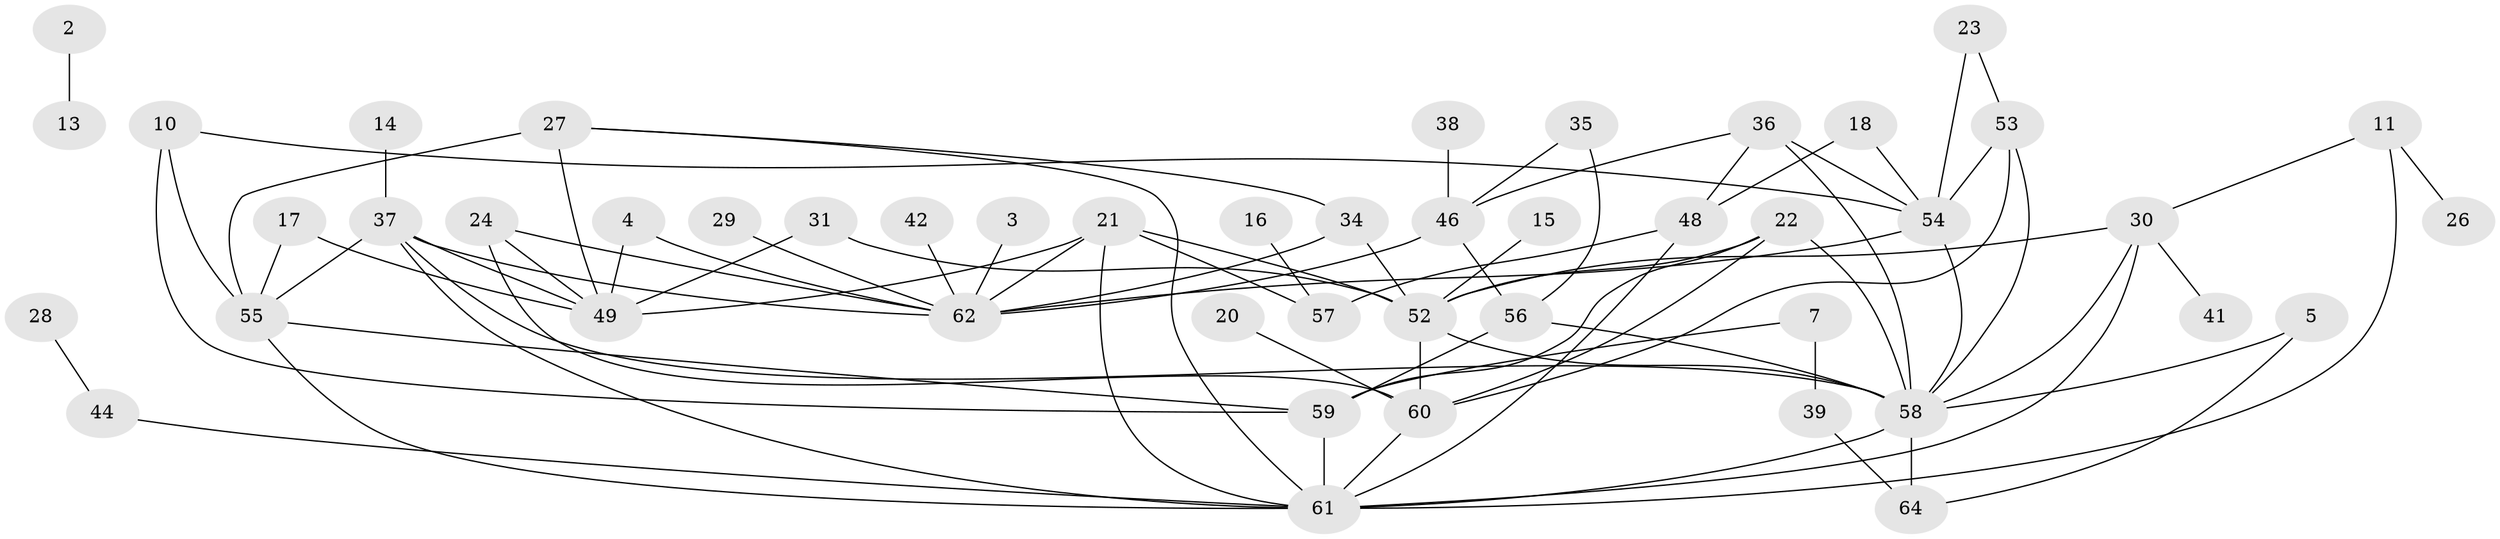 // original degree distribution, {0: 0.11023622047244094, 5: 0.05511811023622047, 4: 0.13385826771653545, 1: 0.2047244094488189, 2: 0.25984251968503935, 3: 0.1889763779527559, 7: 0.023622047244094488, 6: 0.023622047244094488}
// Generated by graph-tools (version 1.1) at 2025/49/03/09/25 03:49:06]
// undirected, 48 vertices, 84 edges
graph export_dot {
graph [start="1"]
  node [color=gray90,style=filled];
  2;
  3;
  4;
  5;
  7;
  10;
  11;
  13;
  14;
  15;
  16;
  17;
  18;
  20;
  21;
  22;
  23;
  24;
  26;
  27;
  28;
  29;
  30;
  31;
  34;
  35;
  36;
  37;
  38;
  39;
  41;
  42;
  44;
  46;
  48;
  49;
  52;
  53;
  54;
  55;
  56;
  57;
  58;
  59;
  60;
  61;
  62;
  64;
  2 -- 13 [weight=1.0];
  3 -- 62 [weight=1.0];
  4 -- 49 [weight=1.0];
  4 -- 62 [weight=1.0];
  5 -- 58 [weight=1.0];
  5 -- 64 [weight=1.0];
  7 -- 39 [weight=1.0];
  7 -- 59 [weight=1.0];
  10 -- 54 [weight=1.0];
  10 -- 55 [weight=2.0];
  10 -- 59 [weight=1.0];
  11 -- 26 [weight=1.0];
  11 -- 30 [weight=1.0];
  11 -- 61 [weight=1.0];
  14 -- 37 [weight=1.0];
  15 -- 52 [weight=1.0];
  16 -- 57 [weight=1.0];
  17 -- 49 [weight=1.0];
  17 -- 55 [weight=1.0];
  18 -- 48 [weight=1.0];
  18 -- 54 [weight=1.0];
  20 -- 60 [weight=1.0];
  21 -- 49 [weight=1.0];
  21 -- 52 [weight=1.0];
  21 -- 57 [weight=1.0];
  21 -- 61 [weight=1.0];
  21 -- 62 [weight=1.0];
  22 -- 52 [weight=2.0];
  22 -- 58 [weight=1.0];
  22 -- 59 [weight=1.0];
  22 -- 60 [weight=1.0];
  23 -- 53 [weight=1.0];
  23 -- 54 [weight=1.0];
  24 -- 49 [weight=1.0];
  24 -- 60 [weight=1.0];
  24 -- 62 [weight=1.0];
  27 -- 34 [weight=1.0];
  27 -- 49 [weight=1.0];
  27 -- 55 [weight=2.0];
  27 -- 61 [weight=1.0];
  28 -- 44 [weight=1.0];
  29 -- 62 [weight=1.0];
  30 -- 41 [weight=1.0];
  30 -- 52 [weight=1.0];
  30 -- 58 [weight=1.0];
  30 -- 61 [weight=1.0];
  31 -- 49 [weight=1.0];
  31 -- 52 [weight=1.0];
  34 -- 52 [weight=1.0];
  34 -- 62 [weight=1.0];
  35 -- 46 [weight=1.0];
  35 -- 56 [weight=1.0];
  36 -- 46 [weight=1.0];
  36 -- 48 [weight=1.0];
  36 -- 54 [weight=2.0];
  36 -- 58 [weight=1.0];
  37 -- 49 [weight=1.0];
  37 -- 55 [weight=1.0];
  37 -- 58 [weight=2.0];
  37 -- 61 [weight=1.0];
  37 -- 62 [weight=1.0];
  38 -- 46 [weight=1.0];
  39 -- 64 [weight=1.0];
  42 -- 62 [weight=1.0];
  44 -- 61 [weight=1.0];
  46 -- 56 [weight=1.0];
  46 -- 62 [weight=1.0];
  48 -- 57 [weight=1.0];
  48 -- 61 [weight=1.0];
  52 -- 58 [weight=1.0];
  52 -- 60 [weight=1.0];
  53 -- 54 [weight=1.0];
  53 -- 58 [weight=1.0];
  53 -- 60 [weight=1.0];
  54 -- 58 [weight=1.0];
  54 -- 62 [weight=1.0];
  55 -- 59 [weight=1.0];
  55 -- 61 [weight=1.0];
  56 -- 58 [weight=1.0];
  56 -- 59 [weight=1.0];
  58 -- 61 [weight=1.0];
  58 -- 64 [weight=1.0];
  59 -- 61 [weight=1.0];
  60 -- 61 [weight=1.0];
}
